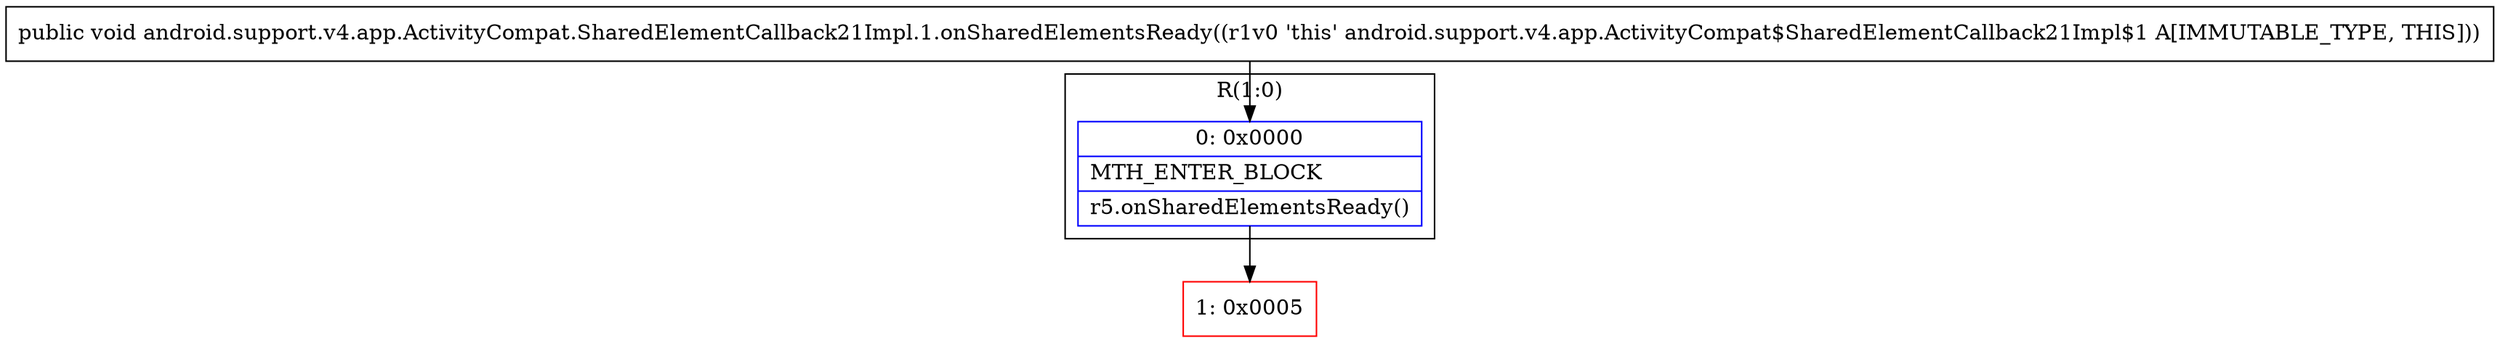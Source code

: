 digraph "CFG forandroid.support.v4.app.ActivityCompat.SharedElementCallback21Impl.1.onSharedElementsReady()V" {
subgraph cluster_Region_2099283485 {
label = "R(1:0)";
node [shape=record,color=blue];
Node_0 [shape=record,label="{0\:\ 0x0000|MTH_ENTER_BLOCK\l|r5.onSharedElementsReady()\l}"];
}
Node_1 [shape=record,color=red,label="{1\:\ 0x0005}"];
MethodNode[shape=record,label="{public void android.support.v4.app.ActivityCompat.SharedElementCallback21Impl.1.onSharedElementsReady((r1v0 'this' android.support.v4.app.ActivityCompat$SharedElementCallback21Impl$1 A[IMMUTABLE_TYPE, THIS])) }"];
MethodNode -> Node_0;
Node_0 -> Node_1;
}

